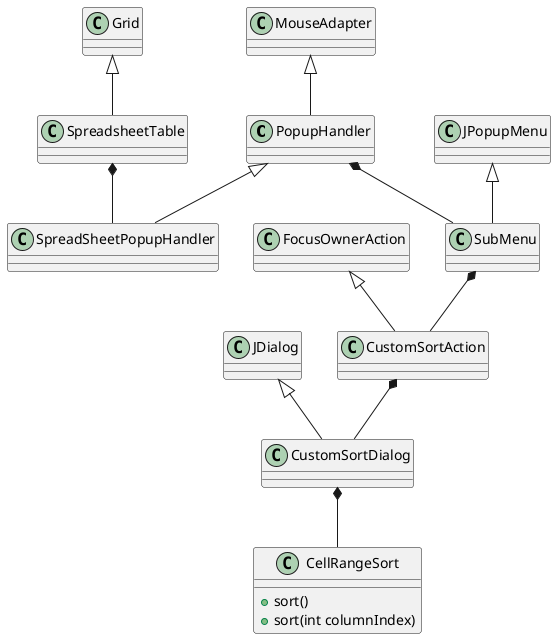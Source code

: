 @startuml doc-files/core03_2_classDiagram.png


class PopupHandler extends MouseAdapter
class SpreadsheetTable extends Grid
class SpreadSheetPopupHandler extends PopupHandler

class CellRangeSort {
    +sort()
    +sort(int columnIndex)
}
class CustomSortAction extends FocusOwnerAction

class CustomSortDialog extends JDialog

class SubMenu extends JPopupMenu
CustomSortAction *-- CustomSortDialog


PopupHandler *--SubMenu

SpreadsheetTable*--SpreadSheetPopupHandler
SubMenu *-- CustomSortAction
CustomSortDialog *-- CellRangeSort

@enduml
